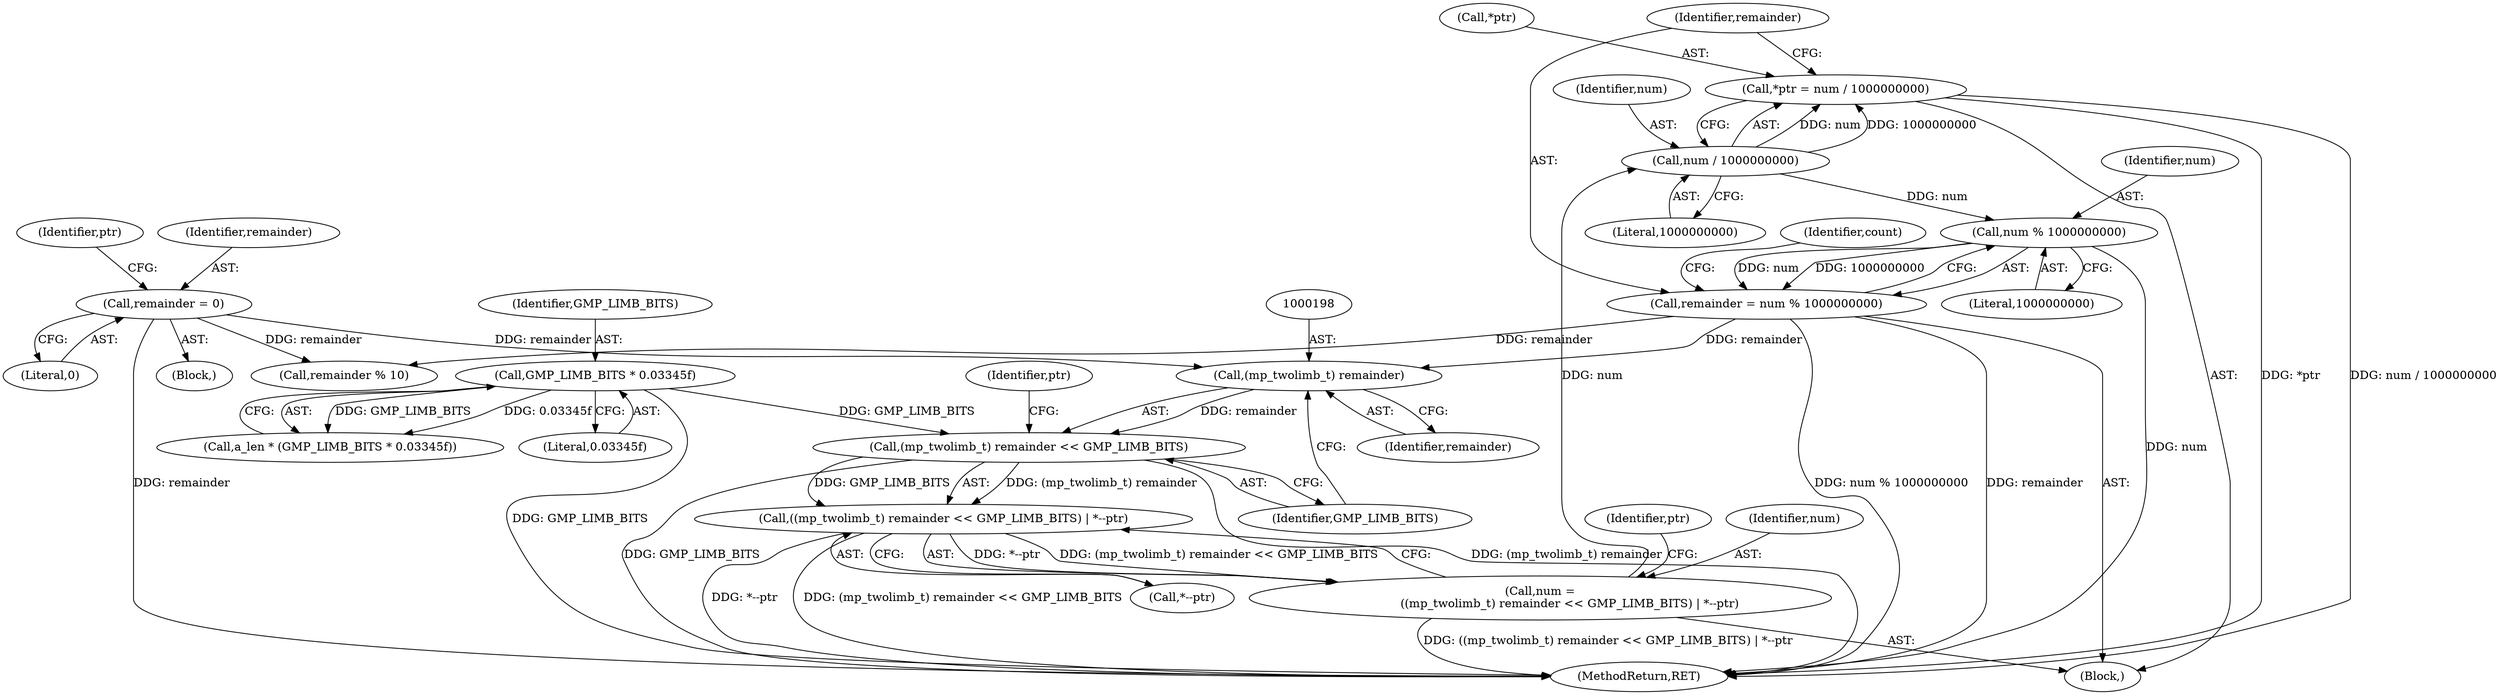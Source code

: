 digraph "0_gnulib_278b4175c9d7dd47c1a3071554aac02add3b3c35@pointer" {
"1000204" [label="(Call,*ptr = num / 1000000000)"];
"1000207" [label="(Call,num / 1000000000)"];
"1000193" [label="(Call,num =\n                ((mp_twolimb_t) remainder << GMP_LIMB_BITS) | *--ptr)"];
"1000195" [label="(Call,((mp_twolimb_t) remainder << GMP_LIMB_BITS) | *--ptr)"];
"1000196" [label="(Call,(mp_twolimb_t) remainder << GMP_LIMB_BITS)"];
"1000197" [label="(Call,(mp_twolimb_t) remainder)"];
"1000210" [label="(Call,remainder = num % 1000000000)"];
"1000212" [label="(Call,num % 1000000000)"];
"1000172" [label="(Call,remainder = 0)"];
"1000133" [label="(Call,GMP_LIMB_BITS * 0.03345f)"];
"1000214" [label="(Literal,1000000000)"];
"1000193" [label="(Call,num =\n                ((mp_twolimb_t) remainder << GMP_LIMB_BITS) | *--ptr)"];
"1000199" [label="(Identifier,remainder)"];
"1000213" [label="(Identifier,num)"];
"1000170" [label="(Block,)"];
"1000211" [label="(Identifier,remainder)"];
"1000200" [label="(Identifier,GMP_LIMB_BITS)"];
"1000207" [label="(Call,num / 1000000000)"];
"1000208" [label="(Identifier,num)"];
"1000212" [label="(Call,num % 1000000000)"];
"1000172" [label="(Call,remainder = 0)"];
"1000203" [label="(Identifier,ptr)"];
"1000201" [label="(Call,*--ptr)"];
"1000210" [label="(Call,remainder = num % 1000000000)"];
"1000134" [label="(Identifier,GMP_LIMB_BITS)"];
"1000173" [label="(Identifier,remainder)"];
"1000206" [label="(Identifier,ptr)"];
"1000174" [label="(Literal,0)"];
"1000135" [label="(Literal,0.03345f)"];
"1000209" [label="(Literal,1000000000)"];
"1000133" [label="(Call,GMP_LIMB_BITS * 0.03345f)"];
"1000191" [label="(Block,)"];
"1000196" [label="(Call,(mp_twolimb_t) remainder << GMP_LIMB_BITS)"];
"1000194" [label="(Identifier,num)"];
"1000190" [label="(Identifier,count)"];
"1000177" [label="(Identifier,ptr)"];
"1000231" [label="(Call,remainder % 10)"];
"1000204" [label="(Call,*ptr = num / 1000000000)"];
"1000205" [label="(Call,*ptr)"];
"1000131" [label="(Call,a_len * (GMP_LIMB_BITS * 0.03345f))"];
"1000197" [label="(Call,(mp_twolimb_t) remainder)"];
"1000195" [label="(Call,((mp_twolimb_t) remainder << GMP_LIMB_BITS) | *--ptr)"];
"1000277" [label="(MethodReturn,RET)"];
"1000204" -> "1000191"  [label="AST: "];
"1000204" -> "1000207"  [label="CFG: "];
"1000205" -> "1000204"  [label="AST: "];
"1000207" -> "1000204"  [label="AST: "];
"1000211" -> "1000204"  [label="CFG: "];
"1000204" -> "1000277"  [label="DDG: *ptr"];
"1000204" -> "1000277"  [label="DDG: num / 1000000000"];
"1000207" -> "1000204"  [label="DDG: num"];
"1000207" -> "1000204"  [label="DDG: 1000000000"];
"1000207" -> "1000209"  [label="CFG: "];
"1000208" -> "1000207"  [label="AST: "];
"1000209" -> "1000207"  [label="AST: "];
"1000193" -> "1000207"  [label="DDG: num"];
"1000207" -> "1000212"  [label="DDG: num"];
"1000193" -> "1000191"  [label="AST: "];
"1000193" -> "1000195"  [label="CFG: "];
"1000194" -> "1000193"  [label="AST: "];
"1000195" -> "1000193"  [label="AST: "];
"1000206" -> "1000193"  [label="CFG: "];
"1000193" -> "1000277"  [label="DDG: ((mp_twolimb_t) remainder << GMP_LIMB_BITS) | *--ptr"];
"1000195" -> "1000193"  [label="DDG: (mp_twolimb_t) remainder << GMP_LIMB_BITS"];
"1000195" -> "1000193"  [label="DDG: *--ptr"];
"1000195" -> "1000201"  [label="CFG: "];
"1000196" -> "1000195"  [label="AST: "];
"1000201" -> "1000195"  [label="AST: "];
"1000195" -> "1000277"  [label="DDG: *--ptr"];
"1000195" -> "1000277"  [label="DDG: (mp_twolimb_t) remainder << GMP_LIMB_BITS"];
"1000196" -> "1000195"  [label="DDG: (mp_twolimb_t) remainder"];
"1000196" -> "1000195"  [label="DDG: GMP_LIMB_BITS"];
"1000196" -> "1000200"  [label="CFG: "];
"1000197" -> "1000196"  [label="AST: "];
"1000200" -> "1000196"  [label="AST: "];
"1000203" -> "1000196"  [label="CFG: "];
"1000196" -> "1000277"  [label="DDG: (mp_twolimb_t) remainder"];
"1000196" -> "1000277"  [label="DDG: GMP_LIMB_BITS"];
"1000197" -> "1000196"  [label="DDG: remainder"];
"1000133" -> "1000196"  [label="DDG: GMP_LIMB_BITS"];
"1000197" -> "1000199"  [label="CFG: "];
"1000198" -> "1000197"  [label="AST: "];
"1000199" -> "1000197"  [label="AST: "];
"1000200" -> "1000197"  [label="CFG: "];
"1000210" -> "1000197"  [label="DDG: remainder"];
"1000172" -> "1000197"  [label="DDG: remainder"];
"1000210" -> "1000191"  [label="AST: "];
"1000210" -> "1000212"  [label="CFG: "];
"1000211" -> "1000210"  [label="AST: "];
"1000212" -> "1000210"  [label="AST: "];
"1000190" -> "1000210"  [label="CFG: "];
"1000210" -> "1000277"  [label="DDG: num % 1000000000"];
"1000210" -> "1000277"  [label="DDG: remainder"];
"1000212" -> "1000210"  [label="DDG: num"];
"1000212" -> "1000210"  [label="DDG: 1000000000"];
"1000210" -> "1000231"  [label="DDG: remainder"];
"1000212" -> "1000214"  [label="CFG: "];
"1000213" -> "1000212"  [label="AST: "];
"1000214" -> "1000212"  [label="AST: "];
"1000212" -> "1000277"  [label="DDG: num"];
"1000172" -> "1000170"  [label="AST: "];
"1000172" -> "1000174"  [label="CFG: "];
"1000173" -> "1000172"  [label="AST: "];
"1000174" -> "1000172"  [label="AST: "];
"1000177" -> "1000172"  [label="CFG: "];
"1000172" -> "1000277"  [label="DDG: remainder"];
"1000172" -> "1000231"  [label="DDG: remainder"];
"1000133" -> "1000131"  [label="AST: "];
"1000133" -> "1000135"  [label="CFG: "];
"1000134" -> "1000133"  [label="AST: "];
"1000135" -> "1000133"  [label="AST: "];
"1000131" -> "1000133"  [label="CFG: "];
"1000133" -> "1000277"  [label="DDG: GMP_LIMB_BITS"];
"1000133" -> "1000131"  [label="DDG: GMP_LIMB_BITS"];
"1000133" -> "1000131"  [label="DDG: 0.03345f"];
}
